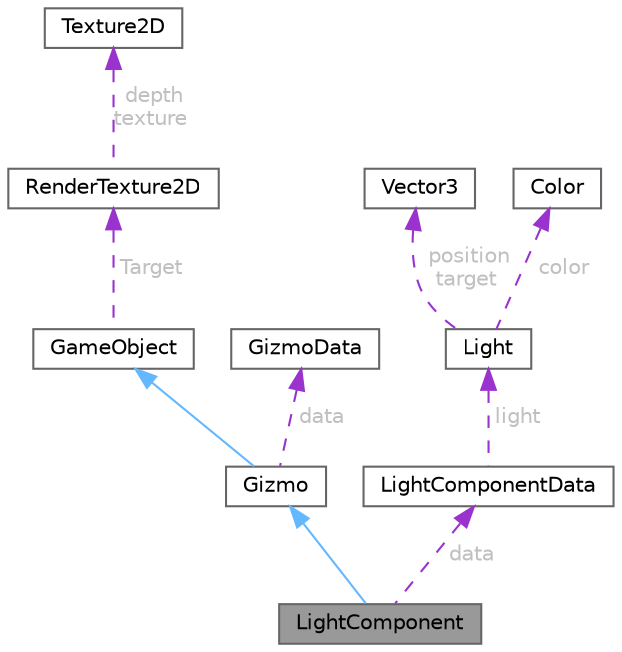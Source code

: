 digraph "LightComponent"
{
 // LATEX_PDF_SIZE
  bgcolor="transparent";
  edge [fontname=Helvetica,fontsize=10,labelfontname=Helvetica,labelfontsize=10];
  node [fontname=Helvetica,fontsize=10,shape=box,height=0.2,width=0.4];
  Node1 [id="Node000001",label="LightComponent",height=0.2,width=0.4,color="gray40", fillcolor="grey60", style="filled", fontcolor="black",tooltip=" "];
  Node2 -> Node1 [id="edge19_Node000001_Node000002",dir="back",color="steelblue1",style="solid",tooltip=" "];
  Node2 [id="Node000002",label="Gizmo",height=0.2,width=0.4,color="gray40", fillcolor="white", style="filled",URL="$class_gizmo.html",tooltip=" "];
  Node3 -> Node2 [id="edge20_Node000002_Node000003",dir="back",color="steelblue1",style="solid",tooltip=" "];
  Node3 [id="Node000003",label="GameObject",height=0.2,width=0.4,color="gray40", fillcolor="white", style="filled",URL="$class_game_object.html",tooltip=" "];
  Node4 -> Node3 [id="edge21_Node000003_Node000004",dir="back",color="darkorchid3",style="dashed",tooltip=" ",label=" Target",fontcolor="grey" ];
  Node4 [id="Node000004",label="RenderTexture2D",height=0.2,width=0.4,color="gray40", fillcolor="white", style="filled",URL="$struct_render_texture2_d.html",tooltip=" "];
  Node5 -> Node4 [id="edge22_Node000004_Node000005",dir="back",color="darkorchid3",style="dashed",tooltip=" ",label=" depth\ntexture",fontcolor="grey" ];
  Node5 [id="Node000005",label="Texture2D",height=0.2,width=0.4,color="gray40", fillcolor="white", style="filled",URL="$struct_texture2_d.html",tooltip=" "];
  Node6 -> Node2 [id="edge23_Node000002_Node000006",dir="back",color="darkorchid3",style="dashed",tooltip=" ",label=" data",fontcolor="grey" ];
  Node6 [id="Node000006",label="GizmoData",height=0.2,width=0.4,color="gray40", fillcolor="white", style="filled",URL="$struct_gizmo_data.html",tooltip=" "];
  Node7 -> Node1 [id="edge24_Node000001_Node000007",dir="back",color="darkorchid3",style="dashed",tooltip=" ",label=" data",fontcolor="grey" ];
  Node7 [id="Node000007",label="LightComponentData",height=0.2,width=0.4,color="gray40", fillcolor="white", style="filled",URL="$struct_light_component_data.html",tooltip=" "];
  Node8 -> Node7 [id="edge25_Node000007_Node000008",dir="back",color="darkorchid3",style="dashed",tooltip=" ",label=" light",fontcolor="grey" ];
  Node8 [id="Node000008",label="Light",height=0.2,width=0.4,color="gray40", fillcolor="white", style="filled",URL="$struct_light.html",tooltip=" "];
  Node9 -> Node8 [id="edge26_Node000008_Node000009",dir="back",color="darkorchid3",style="dashed",tooltip=" ",label=" position\ntarget",fontcolor="grey" ];
  Node9 [id="Node000009",label="Vector3",height=0.2,width=0.4,color="gray40", fillcolor="white", style="filled",URL="$struct_vector3.html",tooltip=" "];
  Node10 -> Node8 [id="edge27_Node000008_Node000010",dir="back",color="darkorchid3",style="dashed",tooltip=" ",label=" color",fontcolor="grey" ];
  Node10 [id="Node000010",label="Color",height=0.2,width=0.4,color="gray40", fillcolor="white", style="filled",URL="$struct_color.html",tooltip=" "];
}
